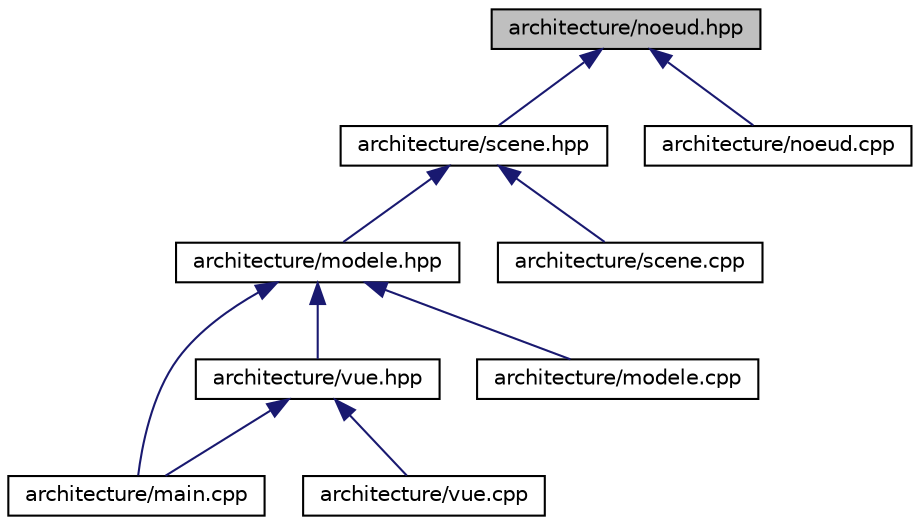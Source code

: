 digraph "architecture/noeud.hpp"
{
  edge [fontname="Helvetica",fontsize="10",labelfontname="Helvetica",labelfontsize="10"];
  node [fontname="Helvetica",fontsize="10",shape=record];
  Node1 [label="architecture/noeud.hpp",height=0.2,width=0.4,color="black", fillcolor="grey75", style="filled", fontcolor="black"];
  Node1 -> Node2 [dir="back",color="midnightblue",fontsize="10",style="solid"];
  Node2 [label="architecture/scene.hpp",height=0.2,width=0.4,color="black", fillcolor="white", style="filled",URL="$scene_8hpp.html"];
  Node2 -> Node3 [dir="back",color="midnightblue",fontsize="10",style="solid"];
  Node3 [label="architecture/modele.hpp",height=0.2,width=0.4,color="black", fillcolor="white", style="filled",URL="$modele_8hpp.html"];
  Node3 -> Node4 [dir="back",color="midnightblue",fontsize="10",style="solid"];
  Node4 [label="architecture/main.cpp",height=0.2,width=0.4,color="black", fillcolor="white", style="filled",URL="$main_8cpp.html"];
  Node3 -> Node5 [dir="back",color="midnightblue",fontsize="10",style="solid"];
  Node5 [label="architecture/vue.hpp",height=0.2,width=0.4,color="black", fillcolor="white", style="filled",URL="$vue_8hpp.html",tooltip="Classe de gestion de l&#39;affichage. "];
  Node5 -> Node4 [dir="back",color="midnightblue",fontsize="10",style="solid"];
  Node5 -> Node6 [dir="back",color="midnightblue",fontsize="10",style="solid"];
  Node6 [label="architecture/vue.cpp",height=0.2,width=0.4,color="black", fillcolor="white", style="filled",URL="$vue_8cpp.html",tooltip="Classe de gestion de l&#39;affichage. "];
  Node3 -> Node7 [dir="back",color="midnightblue",fontsize="10",style="solid"];
  Node7 [label="architecture/modele.cpp",height=0.2,width=0.4,color="black", fillcolor="white", style="filled",URL="$modele_8cpp.html"];
  Node2 -> Node8 [dir="back",color="midnightblue",fontsize="10",style="solid"];
  Node8 [label="architecture/scene.cpp",height=0.2,width=0.4,color="black", fillcolor="white", style="filled",URL="$scene_8cpp.html"];
  Node1 -> Node9 [dir="back",color="midnightblue",fontsize="10",style="solid"];
  Node9 [label="architecture/noeud.cpp",height=0.2,width=0.4,color="black", fillcolor="white", style="filled",URL="$noeud_8cpp.html"];
}
